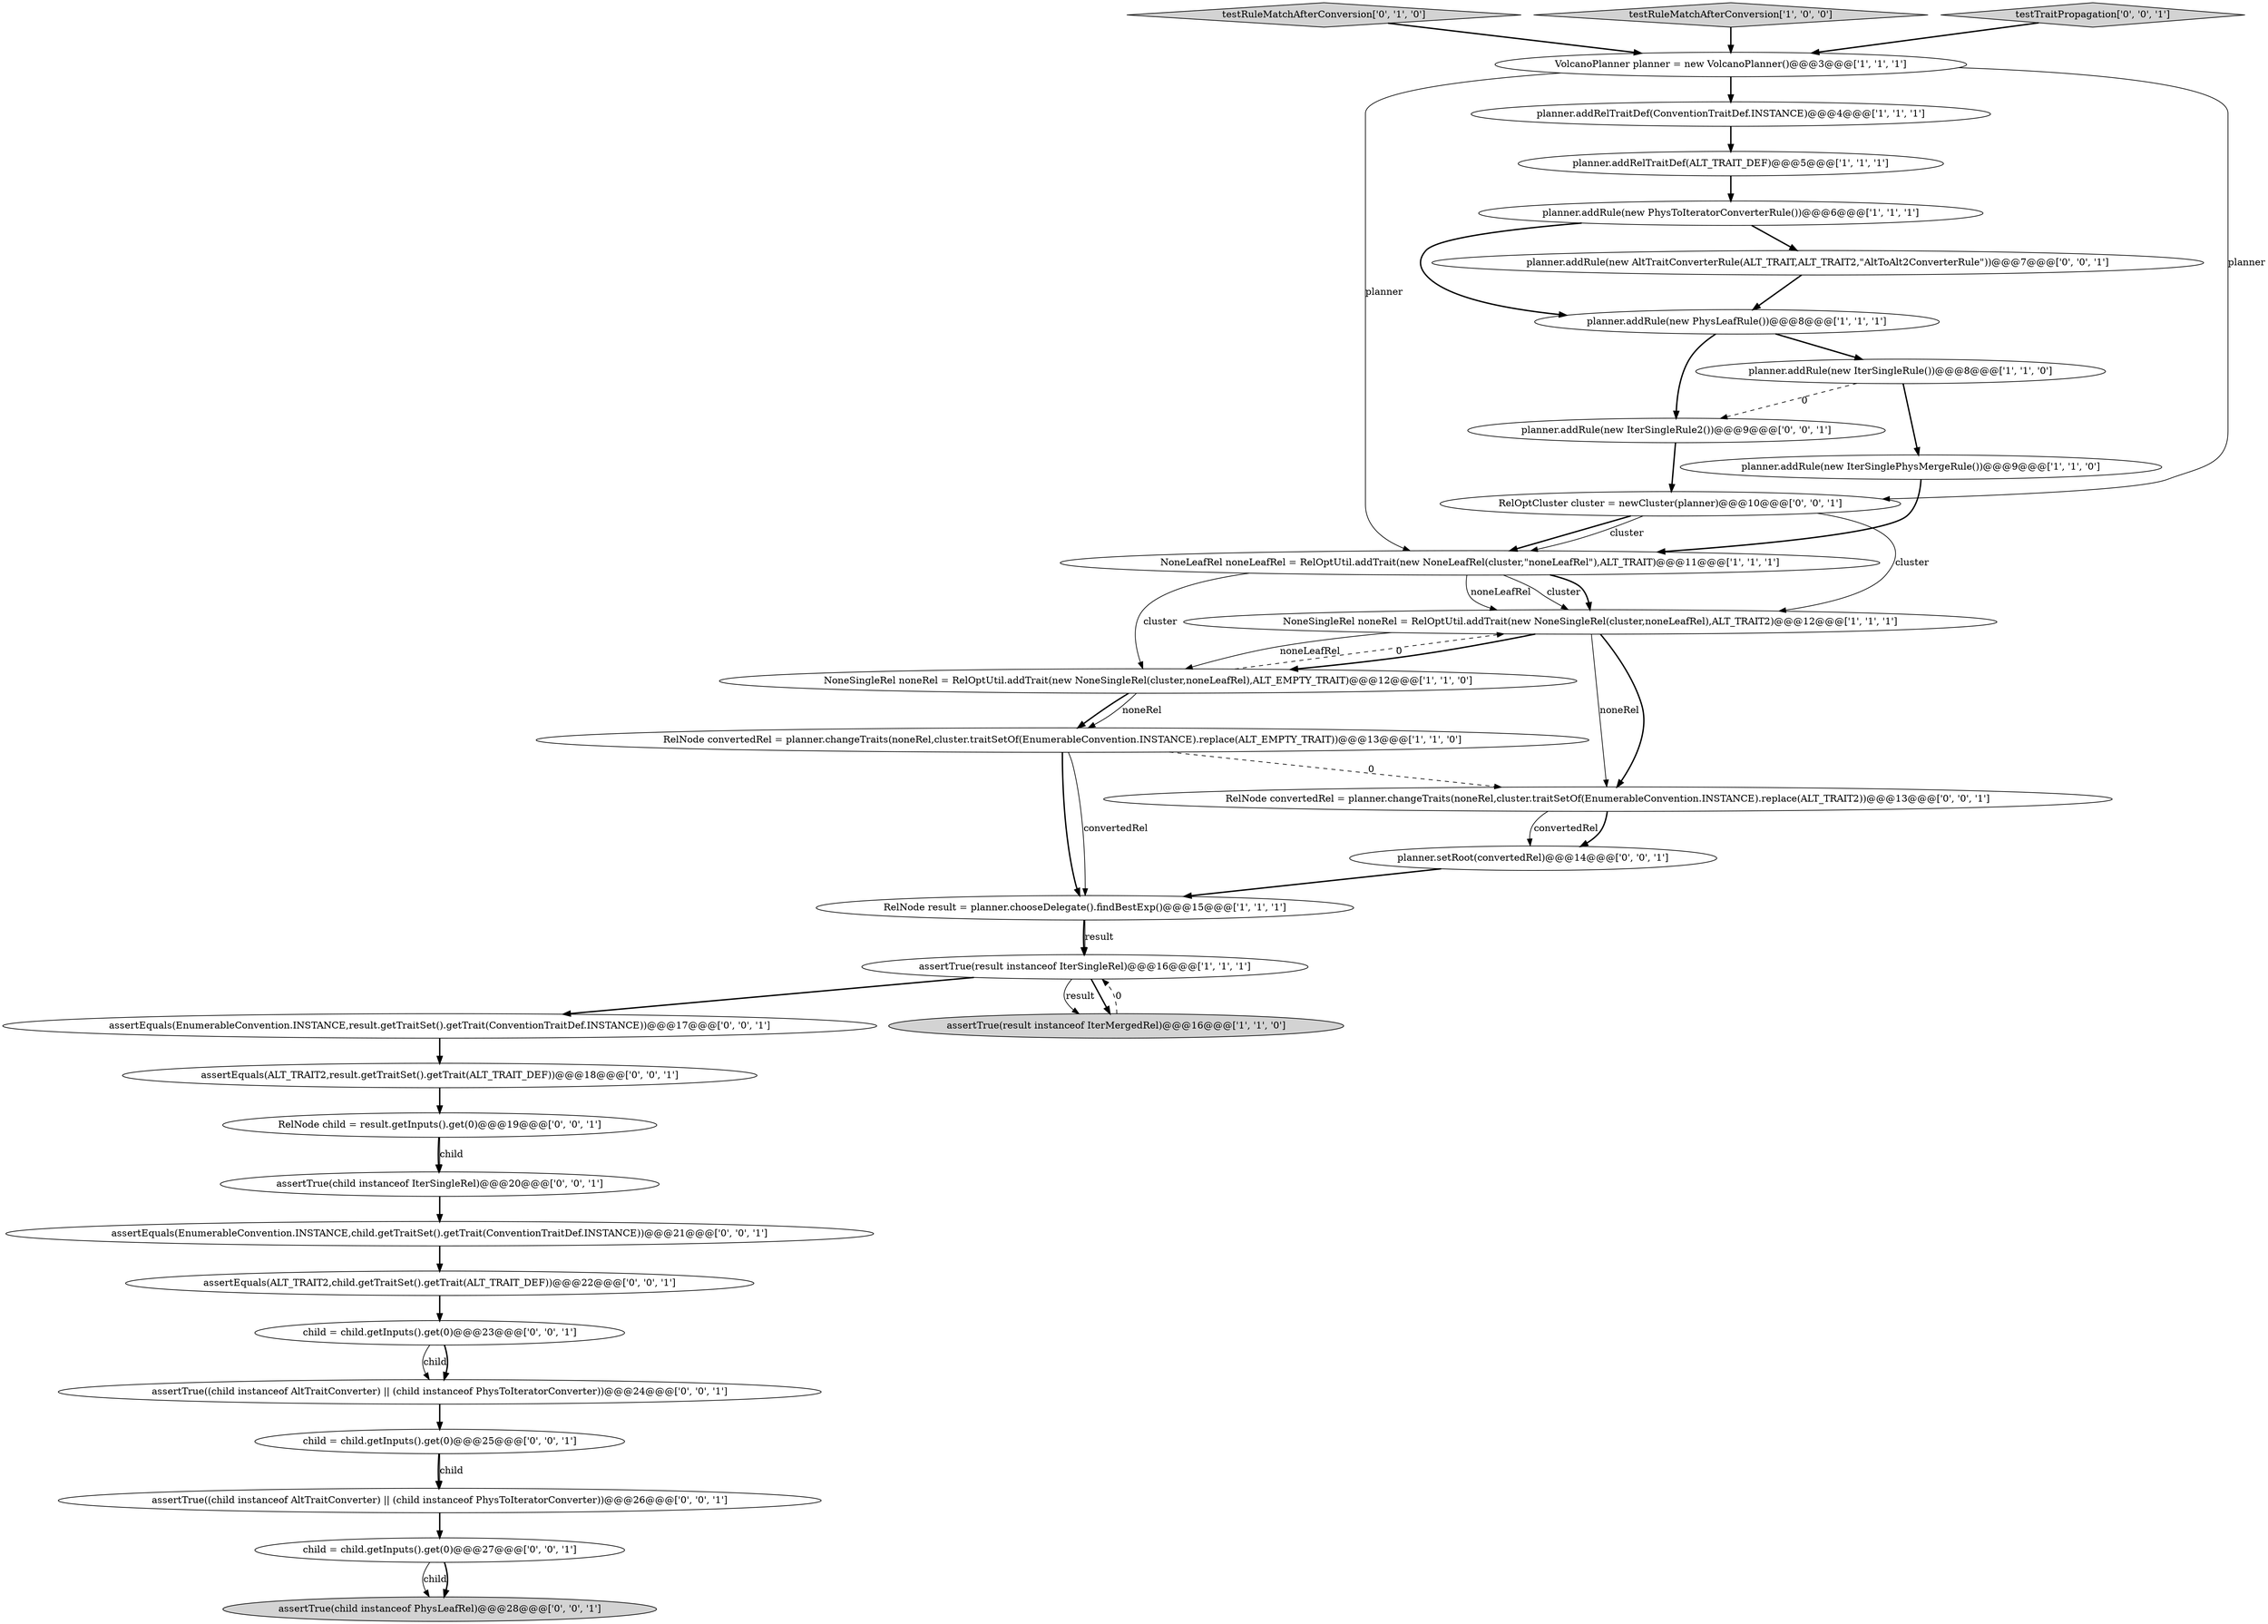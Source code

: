 digraph {
22 [style = filled, label = "child = child.getInputs().get(0)@@@25@@@['0', '0', '1']", fillcolor = white, shape = ellipse image = "AAA0AAABBB3BBB"];
5 [style = filled, label = "RelNode convertedRel = planner.changeTraits(noneRel,cluster.traitSetOf(EnumerableConvention.INSTANCE).replace(ALT_EMPTY_TRAIT))@@@13@@@['1', '1', '0']", fillcolor = white, shape = ellipse image = "AAA0AAABBB1BBB"];
33 [style = filled, label = "assertEquals(ALT_TRAIT2,child.getTraitSet().getTrait(ALT_TRAIT_DEF))@@@22@@@['0', '0', '1']", fillcolor = white, shape = ellipse image = "AAA0AAABBB3BBB"];
20 [style = filled, label = "assertEquals(EnumerableConvention.INSTANCE,child.getTraitSet().getTrait(ConventionTraitDef.INSTANCE))@@@21@@@['0', '0', '1']", fillcolor = white, shape = ellipse image = "AAA0AAABBB3BBB"];
24 [style = filled, label = "planner.addRule(new IterSingleRule2())@@@9@@@['0', '0', '1']", fillcolor = white, shape = ellipse image = "AAA0AAABBB3BBB"];
29 [style = filled, label = "assertEquals(ALT_TRAIT2,result.getTraitSet().getTrait(ALT_TRAIT_DEF))@@@18@@@['0', '0', '1']", fillcolor = white, shape = ellipse image = "AAA0AAABBB3BBB"];
30 [style = filled, label = "child = child.getInputs().get(0)@@@23@@@['0', '0', '1']", fillcolor = white, shape = ellipse image = "AAA0AAABBB3BBB"];
10 [style = filled, label = "assertTrue(result instanceof IterSingleRel)@@@16@@@['1', '1', '1']", fillcolor = white, shape = ellipse image = "AAA0AAABBB1BBB"];
32 [style = filled, label = "assertTrue(child instanceof IterSingleRel)@@@20@@@['0', '0', '1']", fillcolor = white, shape = ellipse image = "AAA0AAABBB3BBB"];
7 [style = filled, label = "planner.addRule(new PhysLeafRule())@@@8@@@['1', '1', '1']", fillcolor = white, shape = ellipse image = "AAA0AAABBB1BBB"];
4 [style = filled, label = "planner.addRule(new PhysToIteratorConverterRule())@@@6@@@['1', '1', '1']", fillcolor = white, shape = ellipse image = "AAA0AAABBB1BBB"];
12 [style = filled, label = "NoneSingleRel noneRel = RelOptUtil.addTrait(new NoneSingleRel(cluster,noneLeafRel),ALT_EMPTY_TRAIT)@@@12@@@['1', '1', '0']", fillcolor = white, shape = ellipse image = "AAA0AAABBB1BBB"];
28 [style = filled, label = "assertTrue((child instanceof AltTraitConverter) || (child instanceof PhysToIteratorConverter))@@@24@@@['0', '0', '1']", fillcolor = white, shape = ellipse image = "AAA0AAABBB3BBB"];
15 [style = filled, label = "testRuleMatchAfterConversion['0', '1', '0']", fillcolor = lightgray, shape = diamond image = "AAA0AAABBB2BBB"];
8 [style = filled, label = "RelNode result = planner.chooseDelegate().findBestExp()@@@15@@@['1', '1', '1']", fillcolor = white, shape = ellipse image = "AAA0AAABBB1BBB"];
18 [style = filled, label = "assertEquals(EnumerableConvention.INSTANCE,result.getTraitSet().getTrait(ConventionTraitDef.INSTANCE))@@@17@@@['0', '0', '1']", fillcolor = white, shape = ellipse image = "AAA0AAABBB3BBB"];
19 [style = filled, label = "assertTrue(child instanceof PhysLeafRel)@@@28@@@['0', '0', '1']", fillcolor = lightgray, shape = ellipse image = "AAA0AAABBB3BBB"];
25 [style = filled, label = "RelNode convertedRel = planner.changeTraits(noneRel,cluster.traitSetOf(EnumerableConvention.INSTANCE).replace(ALT_TRAIT2))@@@13@@@['0', '0', '1']", fillcolor = white, shape = ellipse image = "AAA0AAABBB3BBB"];
14 [style = filled, label = "planner.addRule(new IterSinglePhysMergeRule())@@@9@@@['1', '1', '0']", fillcolor = white, shape = ellipse image = "AAA0AAABBB1BBB"];
13 [style = filled, label = "NoneLeafRel noneLeafRel = RelOptUtil.addTrait(new NoneLeafRel(cluster,\"noneLeafRel\"),ALT_TRAIT)@@@11@@@['1', '1', '1']", fillcolor = white, shape = ellipse image = "AAA0AAABBB1BBB"];
11 [style = filled, label = "planner.addRule(new IterSingleRule())@@@8@@@['1', '1', '0']", fillcolor = white, shape = ellipse image = "AAA0AAABBB1BBB"];
0 [style = filled, label = "testRuleMatchAfterConversion['1', '0', '0']", fillcolor = lightgray, shape = diamond image = "AAA0AAABBB1BBB"];
26 [style = filled, label = "RelNode child = result.getInputs().get(0)@@@19@@@['0', '0', '1']", fillcolor = white, shape = ellipse image = "AAA0AAABBB3BBB"];
27 [style = filled, label = "planner.setRoot(convertedRel)@@@14@@@['0', '0', '1']", fillcolor = white, shape = ellipse image = "AAA0AAABBB3BBB"];
6 [style = filled, label = "VolcanoPlanner planner = new VolcanoPlanner()@@@3@@@['1', '1', '1']", fillcolor = white, shape = ellipse image = "AAA0AAABBB1BBB"];
2 [style = filled, label = "planner.addRelTraitDef(ConventionTraitDef.INSTANCE)@@@4@@@['1', '1', '1']", fillcolor = white, shape = ellipse image = "AAA0AAABBB1BBB"];
17 [style = filled, label = "RelOptCluster cluster = newCluster(planner)@@@10@@@['0', '0', '1']", fillcolor = white, shape = ellipse image = "AAA0AAABBB3BBB"];
23 [style = filled, label = "child = child.getInputs().get(0)@@@27@@@['0', '0', '1']", fillcolor = white, shape = ellipse image = "AAA0AAABBB3BBB"];
9 [style = filled, label = "NoneSingleRel noneRel = RelOptUtil.addTrait(new NoneSingleRel(cluster,noneLeafRel),ALT_TRAIT2)@@@12@@@['1', '1', '1']", fillcolor = white, shape = ellipse image = "AAA0AAABBB1BBB"];
31 [style = filled, label = "testTraitPropagation['0', '0', '1']", fillcolor = lightgray, shape = diamond image = "AAA0AAABBB3BBB"];
1 [style = filled, label = "assertTrue(result instanceof IterMergedRel)@@@16@@@['1', '1', '0']", fillcolor = lightgray, shape = ellipse image = "AAA0AAABBB1BBB"];
3 [style = filled, label = "planner.addRelTraitDef(ALT_TRAIT_DEF)@@@5@@@['1', '1', '1']", fillcolor = white, shape = ellipse image = "AAA0AAABBB1BBB"];
16 [style = filled, label = "assertTrue((child instanceof AltTraitConverter) || (child instanceof PhysToIteratorConverter))@@@26@@@['0', '0', '1']", fillcolor = white, shape = ellipse image = "AAA0AAABBB3BBB"];
21 [style = filled, label = "planner.addRule(new AltTraitConverterRule(ALT_TRAIT,ALT_TRAIT2,\"AltToAlt2ConverterRule\"))@@@7@@@['0', '0', '1']", fillcolor = white, shape = ellipse image = "AAA0AAABBB3BBB"];
13->9 [style = solid, label="noneLeafRel"];
13->9 [style = solid, label="cluster"];
10->18 [style = bold, label=""];
5->8 [style = bold, label=""];
8->10 [style = bold, label=""];
7->11 [style = bold, label=""];
26->32 [style = bold, label=""];
12->5 [style = bold, label=""];
8->10 [style = solid, label="result"];
11->14 [style = bold, label=""];
0->6 [style = bold, label=""];
22->16 [style = bold, label=""];
23->19 [style = solid, label="child"];
30->28 [style = solid, label="child"];
2->3 [style = bold, label=""];
12->9 [style = dashed, label="0"];
25->27 [style = solid, label="convertedRel"];
4->21 [style = bold, label=""];
9->25 [style = solid, label="noneRel"];
15->6 [style = bold, label=""];
12->5 [style = solid, label="noneRel"];
5->25 [style = dashed, label="0"];
1->10 [style = dashed, label="0"];
16->23 [style = bold, label=""];
6->17 [style = solid, label="planner"];
3->4 [style = bold, label=""];
4->7 [style = bold, label=""];
20->33 [style = bold, label=""];
29->26 [style = bold, label=""];
6->2 [style = bold, label=""];
25->27 [style = bold, label=""];
7->24 [style = bold, label=""];
18->29 [style = bold, label=""];
30->28 [style = bold, label=""];
31->6 [style = bold, label=""];
6->13 [style = solid, label="planner"];
13->12 [style = solid, label="cluster"];
26->32 [style = solid, label="child"];
9->25 [style = bold, label=""];
23->19 [style = bold, label=""];
11->24 [style = dashed, label="0"];
24->17 [style = bold, label=""];
33->30 [style = bold, label=""];
5->8 [style = solid, label="convertedRel"];
21->7 [style = bold, label=""];
17->13 [style = bold, label=""];
13->9 [style = bold, label=""];
9->12 [style = bold, label=""];
14->13 [style = bold, label=""];
17->9 [style = solid, label="cluster"];
10->1 [style = solid, label="result"];
10->1 [style = bold, label=""];
9->12 [style = solid, label="noneLeafRel"];
17->13 [style = solid, label="cluster"];
32->20 [style = bold, label=""];
27->8 [style = bold, label=""];
28->22 [style = bold, label=""];
22->16 [style = solid, label="child"];
}
